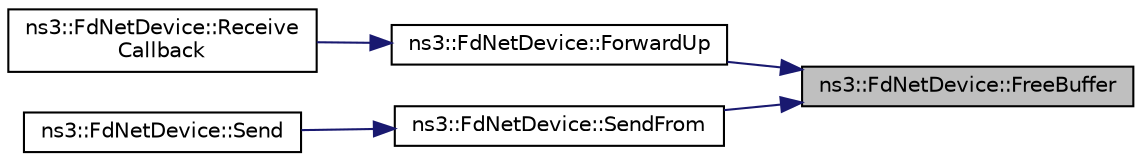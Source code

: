 digraph "ns3::FdNetDevice::FreeBuffer"
{
 // LATEX_PDF_SIZE
  edge [fontname="Helvetica",fontsize="10",labelfontname="Helvetica",labelfontsize="10"];
  node [fontname="Helvetica",fontsize="10",shape=record];
  rankdir="RL";
  Node1 [label="ns3::FdNetDevice::FreeBuffer",height=0.2,width=0.4,color="black", fillcolor="grey75", style="filled", fontcolor="black",tooltip="Free the given packet buffer."];
  Node1 -> Node2 [dir="back",color="midnightblue",fontsize="10",style="solid",fontname="Helvetica"];
  Node2 [label="ns3::FdNetDevice::ForwardUp",height=0.2,width=0.4,color="black", fillcolor="white", style="filled",URL="$classns3_1_1_fd_net_device.html#a7fd80498ff2e6f9fd91f0f5db3c5dbd5",tooltip="Forward the frame to the appropriate callback for processing."];
  Node2 -> Node3 [dir="back",color="midnightblue",fontsize="10",style="solid",fontname="Helvetica"];
  Node3 [label="ns3::FdNetDevice::Receive\lCallback",height=0.2,width=0.4,color="black", fillcolor="white", style="filled",URL="$classns3_1_1_fd_net_device.html#a65d669a9883c299c5527bbe0b9f33aef",tooltip="Callback to invoke when a new frame is received."];
  Node1 -> Node4 [dir="back",color="midnightblue",fontsize="10",style="solid",fontname="Helvetica"];
  Node4 [label="ns3::FdNetDevice::SendFrom",height=0.2,width=0.4,color="black", fillcolor="white", style="filled",URL="$classns3_1_1_fd_net_device.html#acf6a3cd28d254cd41c1776cbb55095cb",tooltip=" "];
  Node4 -> Node5 [dir="back",color="midnightblue",fontsize="10",style="solid",fontname="Helvetica"];
  Node5 [label="ns3::FdNetDevice::Send",height=0.2,width=0.4,color="black", fillcolor="white", style="filled",URL="$classns3_1_1_fd_net_device.html#aa6a59de8f1c4586446d8d59213f60619",tooltip=" "];
}
